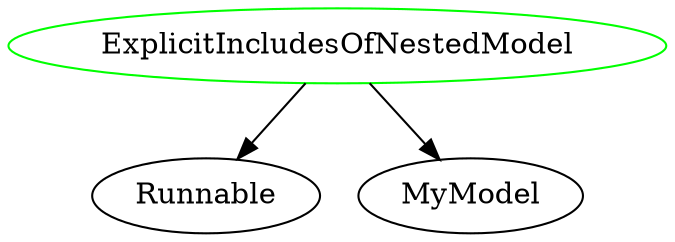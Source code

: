 digraph "ExplicitIncludesOfNestedModel" {
  overlap = false
  splines = true
  injector [label="ExplicitIncludesOfNestedModel",color=green];
  node2 [label="Runnable"];
  node1 [label="MyModel"];
  injector -> node2 [];
  injector -> node1 [];
}
